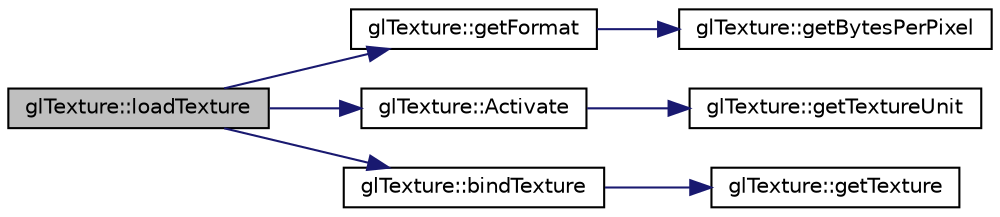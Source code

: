digraph "glTexture::loadTexture"
{
  edge [fontname="Helvetica",fontsize="10",labelfontname="Helvetica",labelfontsize="10"];
  node [fontname="Helvetica",fontsize="10",shape=record];
  rankdir="LR";
  Node1 [label="glTexture::loadTexture",height=0.2,width=0.4,color="black", fillcolor="grey75", style="filled", fontcolor="black"];
  Node1 -> Node2 [color="midnightblue",fontsize="10",style="solid",fontname="Helvetica"];
  Node2 [label="glTexture::getFormat",height=0.2,width=0.4,color="black", fillcolor="white", style="filled",URL="$classgl_texture.html#ad049bb37a6145698806b1ed433bcca6b"];
  Node2 -> Node3 [color="midnightblue",fontsize="10",style="solid",fontname="Helvetica"];
  Node3 [label="glTexture::getBytesPerPixel",height=0.2,width=0.4,color="black", fillcolor="white", style="filled",URL="$classgl_texture.html#a0c4c576307a7fd0dee5ed58c4cf695b8"];
  Node1 -> Node4 [color="midnightblue",fontsize="10",style="solid",fontname="Helvetica"];
  Node4 [label="glTexture::Activate",height=0.2,width=0.4,color="black", fillcolor="white", style="filled",URL="$classgl_texture.html#a264f2530134bb74518e50084df583388"];
  Node4 -> Node5 [color="midnightblue",fontsize="10",style="solid",fontname="Helvetica"];
  Node5 [label="glTexture::getTextureUnit",height=0.2,width=0.4,color="black", fillcolor="white", style="filled",URL="$classgl_texture.html#aeb48c943a393d2d24a3da2ae2141e3d0"];
  Node1 -> Node6 [color="midnightblue",fontsize="10",style="solid",fontname="Helvetica"];
  Node6 [label="glTexture::bindTexture",height=0.2,width=0.4,color="black", fillcolor="white", style="filled",URL="$classgl_texture.html#a4a57ea63b651bce11285385a8d70f2e8"];
  Node6 -> Node7 [color="midnightblue",fontsize="10",style="solid",fontname="Helvetica"];
  Node7 [label="glTexture::getTexture",height=0.2,width=0.4,color="black", fillcolor="white", style="filled",URL="$classgl_texture.html#a183fc773fc658f700b860249b15089aa"];
}

